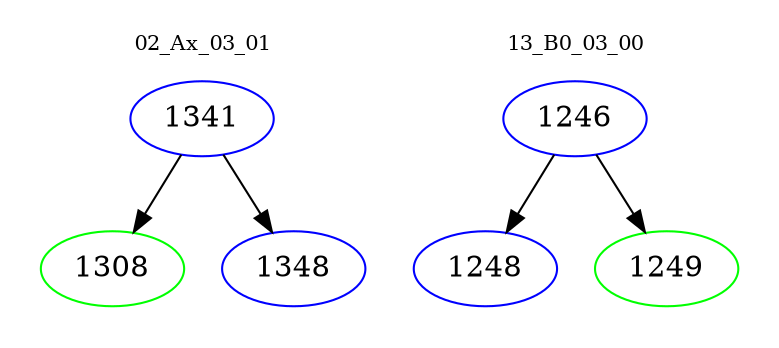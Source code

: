 digraph{
subgraph cluster_0 {
color = white
label = "02_Ax_03_01";
fontsize=10;
T0_1341 [label="1341", color="blue"]
T0_1341 -> T0_1308 [color="black"]
T0_1308 [label="1308", color="green"]
T0_1341 -> T0_1348 [color="black"]
T0_1348 [label="1348", color="blue"]
}
subgraph cluster_1 {
color = white
label = "13_B0_03_00";
fontsize=10;
T1_1246 [label="1246", color="blue"]
T1_1246 -> T1_1248 [color="black"]
T1_1248 [label="1248", color="blue"]
T1_1246 -> T1_1249 [color="black"]
T1_1249 [label="1249", color="green"]
}
}
